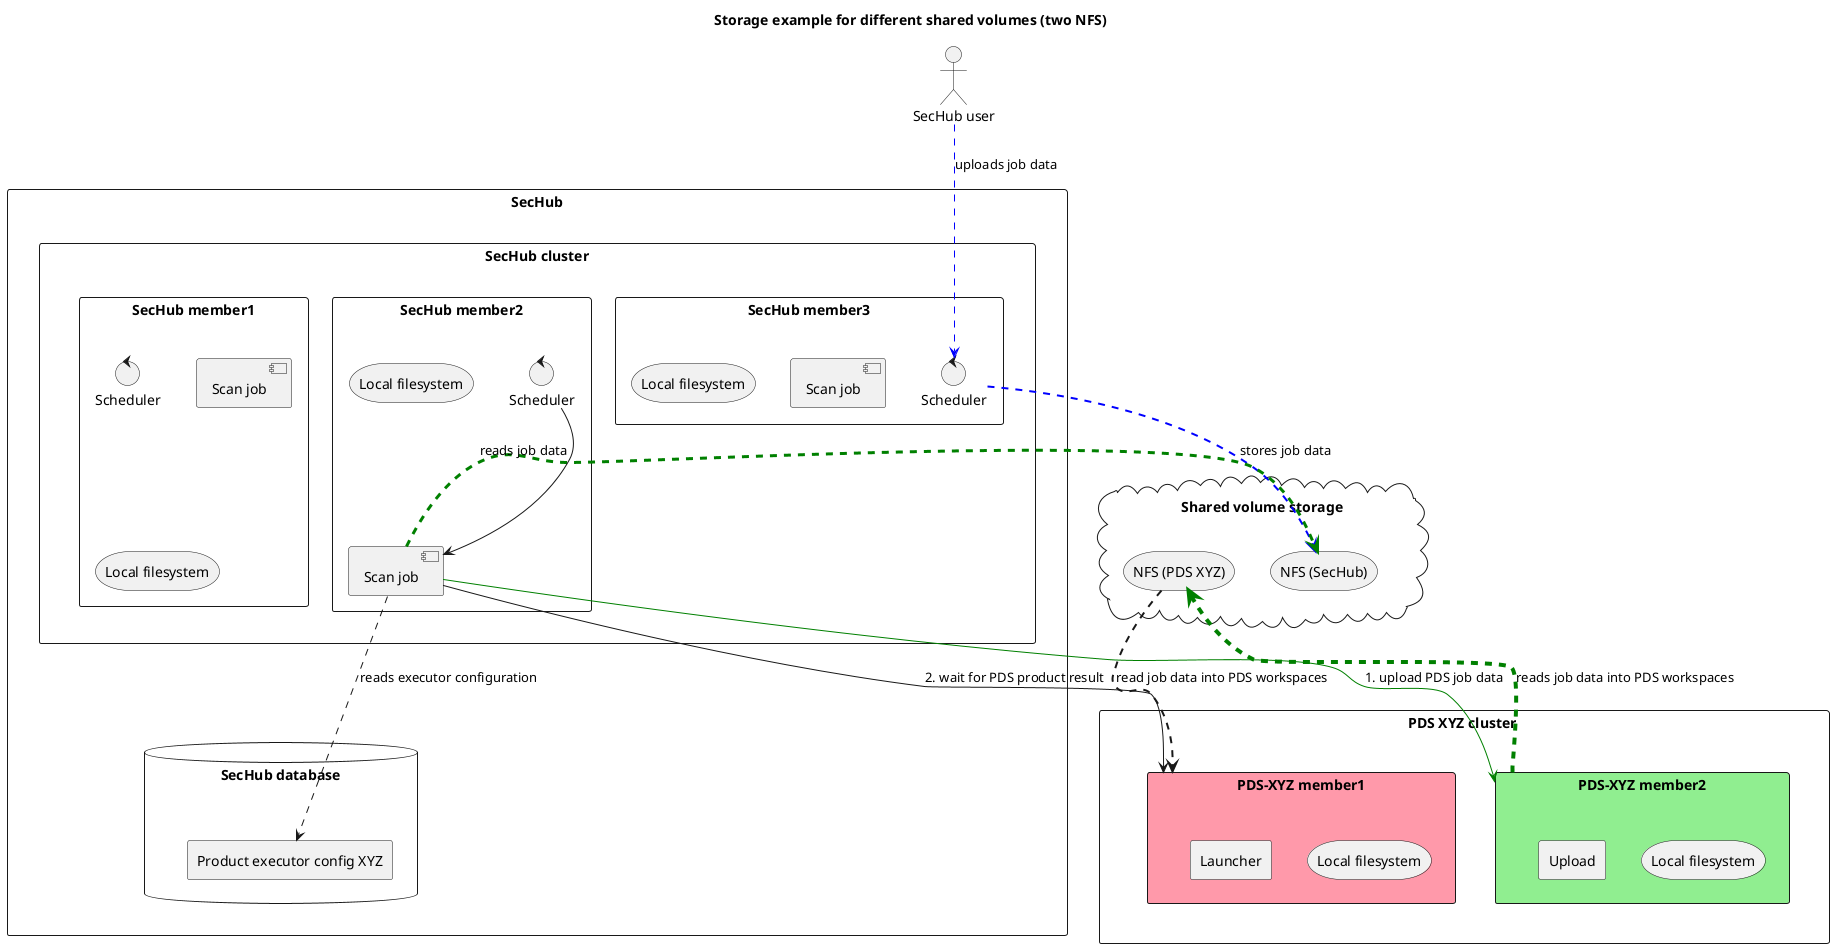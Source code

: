 ' SPDX-License-Identifier: MIT
@startuml
!include <aws/common>
!include <aws/Storage/AmazonS3/AmazonS3>
!include <aws/Storage/AmazonS3/bucket/bucket>
!include <aws/Storage/volume/volume>

title Storage example for different shared volumes (two NFS)

'skinparam linetype polyline
'skinparam linetype ortho

actor secHubUser as "SecHub user"

rectangle SecHub {

    rectangle secHubCluster as "SecHub cluster" {
    
        rectangle secHub3 as "SecHub member3" {
             control scheduler3 as "Scheduler"
             component scanJob3 as "Scan job"
             storage localFS3 as "Local filesystem"
        }
        rectangle secHub2 as "SecHub member2"{
             control scheduler2 as "Scheduler"
             component scanJob2 as "Scan job"
             storage localFS2 as "Local filesystem"
        }
        rectangle secHub1 as "SecHub member1" {
            control scheduler1 as "Scheduler"
            component scanJob1 as "Scan job"
            storage localFS1 as "Local filesystem"
        }
        
    }
    database secHubDB as "SecHub database" {
            
            rectangle XYZConfig as "Product executor config XYZ"
    }
    

}

cloud " Shared volume storage" as s3Storage{
  storage "NFS (SecHub)" as nfs1
  storage "NFS (PDS XYZ)"  as nfs2
}


rectangle pdsCluster as "PDS XYZ cluster " {
    
    rectangle pdsXyz1 as "PDS-XYZ member1" #ff99aa {
        storage workspace1 as "Local filesystem"
        rectangle launcher1 as "Launcher"
    }
    rectangle pdsXyz2 as "PDS-XYZ member2" #lightgreen {
        storage workspace2 as "Local filesystem"
        rectangle upload2 as "Upload"
    }

}



secHubUser ..> scheduler3 #blue : "uploads job data"

secHubCluster -[hidden]- secHubDB 

s3Storage -[hidden]- pdsCluster
s3Storage -[hidden]- secHubCluster

scheduler3 .[thickness=2].> nfs1 #blue : "stores job data"
scanJob2 .[thickness=3].> nfs1 #green : "reads job data"

scheduler2 --> scanJob2 
scanJob2 ..> XYZConfig : "reads executor configuration" 
scanJob2 --> pdsXyz2 #green : "1. upload PDS job data"
scanJob2 --> pdsXyz1 : "2. wait for PDS product result"

pdsXyz2 .[thickness=4,#green].> nfs2 : "reads job data into PDS workspaces" 
nfs2 .[thickness=2].> pdsXyz1 : "read job data into PDS workspaces" 
@enduml
